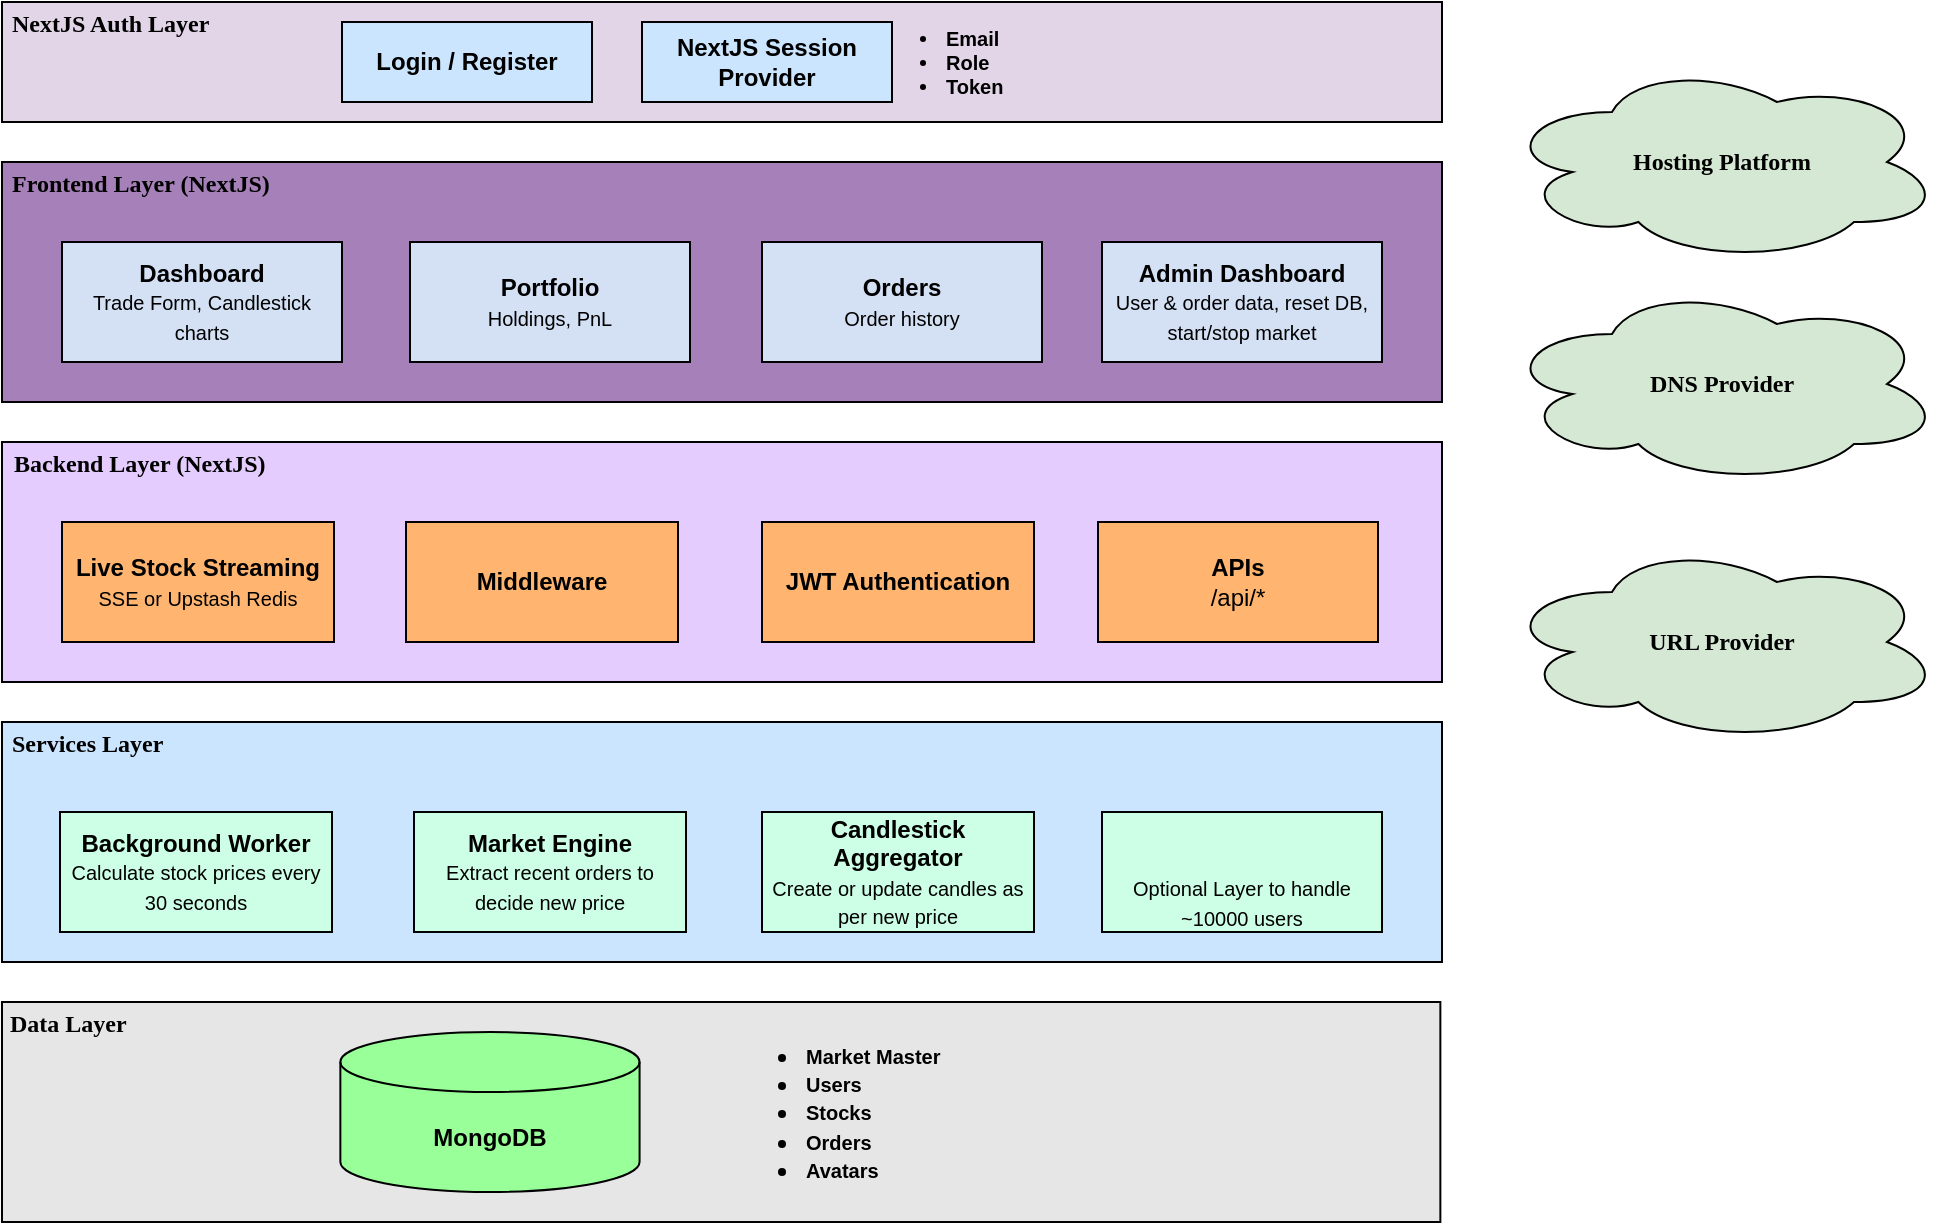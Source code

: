 <mxfile version="26.2.12">
  <diagram name="Page-1" id="iHzuc94a7bIdpqyQLQes">
    <mxGraphModel dx="1491" dy="803" grid="1" gridSize="10" guides="1" tooltips="1" connect="1" arrows="1" fold="1" page="1" pageScale="1" pageWidth="1654" pageHeight="1169" math="0" shadow="0">
      <root>
        <mxCell id="0" />
        <mxCell id="1" parent="0" />
        <mxCell id="ckjLgbegrsCgD_Uwbawi-121" value="&lt;b&gt;&lt;font face=&quot;Verdana&quot;&gt;Hosting Platform&lt;/font&gt;&lt;/b&gt;" style="ellipse;shape=cloud;whiteSpace=wrap;html=1;fillColor=#D5E8D4;" vertex="1" parent="1">
          <mxGeometry x="850" y="180" width="220" height="100" as="geometry" />
        </mxCell>
        <mxCell id="ckjLgbegrsCgD_Uwbawi-63" value="" style="rounded=0;whiteSpace=wrap;html=1;fillColor=#CCE5FF;" vertex="1" parent="1">
          <mxGeometry x="100" y="510" width="720" height="120" as="geometry" />
        </mxCell>
        <mxCell id="ckjLgbegrsCgD_Uwbawi-70" value="Services Layer" style="text;html=1;align=left;verticalAlign=middle;whiteSpace=wrap;rounded=0;fontStyle=1;fontFamily=Verdana;" vertex="1" parent="1">
          <mxGeometry x="103" y="511" width="160" height="20" as="geometry" />
        </mxCell>
        <mxCell id="ckjLgbegrsCgD_Uwbawi-94" value="&lt;b&gt;Market Engine&lt;/b&gt;&lt;div&gt;&lt;font style=&quot;font-size: 10px;&quot;&gt;Extract recent orders to decide new price&lt;/font&gt;&lt;/div&gt;" style="rounded=0;whiteSpace=wrap;html=1;fillColor=#CCFFE6;" vertex="1" parent="1">
          <mxGeometry x="306" y="555" width="136" height="60" as="geometry" />
        </mxCell>
        <mxCell id="ckjLgbegrsCgD_Uwbawi-95" value="&lt;font style=&quot;font-size: 12px;&quot;&gt;&lt;b style=&quot;&quot;&gt;Candlestick Aggregator&lt;/b&gt;&lt;/font&gt;&lt;div&gt;&lt;font style=&quot;font-size: 10px;&quot;&gt;Create or update candles as per new price&lt;/font&gt;&lt;/div&gt;" style="rounded=0;whiteSpace=wrap;html=1;fillColor=#CCFFE6;" vertex="1" parent="1">
          <mxGeometry x="480" y="555" width="136" height="60" as="geometry" />
        </mxCell>
        <mxCell id="ckjLgbegrsCgD_Uwbawi-91" value="" style="group;fillColor=#CCFFE6;container=0;" vertex="1" connectable="0" parent="1">
          <mxGeometry x="650" y="555" width="140" height="60" as="geometry" />
        </mxCell>
        <mxCell id="ckjLgbegrsCgD_Uwbawi-62" value="" style="rounded=0;whiteSpace=wrap;html=1;fillColor=#E5CCFF;" vertex="1" parent="1">
          <mxGeometry x="100" y="370" width="720" height="120" as="geometry" />
        </mxCell>
        <mxCell id="ckjLgbegrsCgD_Uwbawi-69" value="Backend Layer (NextJS)" style="text;html=1;align=left;verticalAlign=middle;whiteSpace=wrap;rounded=0;fontStyle=1;fontFamily=Verdana;" vertex="1" parent="1">
          <mxGeometry x="104" y="371" width="186" height="20" as="geometry" />
        </mxCell>
        <mxCell id="ckjLgbegrsCgD_Uwbawi-84" value="&lt;b&gt;Live Stock Streaming&lt;/b&gt;&lt;div&gt;&lt;font size=&quot;1&quot;&gt;SSE or Upstash Redis&lt;/font&gt;&lt;/div&gt;" style="rounded=0;whiteSpace=wrap;html=1;fillColor=#FFB570;" vertex="1" parent="1">
          <mxGeometry x="130" y="410" width="136" height="60" as="geometry" />
        </mxCell>
        <mxCell id="ckjLgbegrsCgD_Uwbawi-87" value="&lt;b&gt;Middleware&lt;/b&gt;" style="rounded=0;whiteSpace=wrap;html=1;fillColor=#FFB570;" vertex="1" parent="1">
          <mxGeometry x="302" y="410" width="136" height="60" as="geometry" />
        </mxCell>
        <mxCell id="ckjLgbegrsCgD_Uwbawi-86" value="&lt;b&gt;JWT Authentication&lt;/b&gt;" style="rounded=0;whiteSpace=wrap;html=1;fillColor=#FFB570;" vertex="1" parent="1">
          <mxGeometry x="480" y="410" width="136" height="60" as="geometry" />
        </mxCell>
        <mxCell id="ckjLgbegrsCgD_Uwbawi-83" value="&lt;b&gt;APIs&lt;/b&gt;&lt;div&gt;/api/*&lt;/div&gt;" style="rounded=0;whiteSpace=wrap;html=1;fillColor=#FFB570;" vertex="1" parent="1">
          <mxGeometry x="648" y="410" width="140" height="60" as="geometry" />
        </mxCell>
        <mxCell id="ckjLgbegrsCgD_Uwbawi-61" value="" style="rounded=0;whiteSpace=wrap;html=1;fillColor=#A680B8;" vertex="1" parent="1">
          <mxGeometry x="100" y="230" width="720" height="120" as="geometry" />
        </mxCell>
        <mxCell id="ckjLgbegrsCgD_Uwbawi-68" value="Frontend Layer (NextJS)" style="text;html=1;align=left;verticalAlign=middle;whiteSpace=wrap;rounded=0;fontStyle=1;fontFamily=Verdana;" vertex="1" parent="1">
          <mxGeometry x="103" y="231" width="177" height="20" as="geometry" />
        </mxCell>
        <mxCell id="ckjLgbegrsCgD_Uwbawi-76" value="&lt;b&gt;Dashboard&lt;/b&gt;&lt;div&gt;&lt;font style=&quot;font-size: 10px;&quot;&gt;Trade Form, Candlestick charts&lt;/font&gt;&lt;/div&gt;" style="rounded=0;whiteSpace=wrap;html=1;fillColor=#D4E1F5;" vertex="1" parent="1">
          <mxGeometry x="130" y="270" width="140" height="60" as="geometry" />
        </mxCell>
        <mxCell id="ckjLgbegrsCgD_Uwbawi-77" value="&lt;b&gt;Portfolio&lt;/b&gt;&lt;div&gt;&lt;font style=&quot;font-size: 10px;&quot;&gt;Holdings, PnL&lt;/font&gt;&lt;/div&gt;" style="rounded=0;whiteSpace=wrap;html=1;fillColor=#D4E1F5;" vertex="1" parent="1">
          <mxGeometry x="304" y="270" width="140" height="60" as="geometry" />
        </mxCell>
        <mxCell id="ckjLgbegrsCgD_Uwbawi-78" value="&lt;b&gt;Orders&lt;/b&gt;&lt;div&gt;&lt;font style=&quot;font-size: 10px;&quot;&gt;Order history&lt;/font&gt;&lt;/div&gt;" style="rounded=0;whiteSpace=wrap;html=1;fillColor=#D4E1F5;" vertex="1" parent="1">
          <mxGeometry x="480" y="270" width="140" height="60" as="geometry" />
        </mxCell>
        <mxCell id="ckjLgbegrsCgD_Uwbawi-79" value="&lt;b&gt;Admin Dashboard&lt;/b&gt;&lt;div&gt;&lt;font style=&quot;font-size: 10px;&quot;&gt;User &amp;amp; order data, reset DB, start/stop market&lt;/font&gt;&lt;/div&gt;" style="rounded=0;whiteSpace=wrap;html=1;fillColor=#D4E1F5;" vertex="1" parent="1">
          <mxGeometry x="650" y="270" width="140" height="60" as="geometry" />
        </mxCell>
        <mxCell id="ckjLgbegrsCgD_Uwbawi-71" value="" style="rounded=0;whiteSpace=wrap;html=1;fillColor=#E6E6E6;" vertex="1" parent="1">
          <mxGeometry x="99.997" y="650" width="719.183" height="110" as="geometry" />
        </mxCell>
        <mxCell id="ckjLgbegrsCgD_Uwbawi-72" value="Data Layer" style="text;html=1;align=left;verticalAlign=middle;whiteSpace=wrap;rounded=0;fontStyle=1;fontFamily=Verdana;" vertex="1" parent="1">
          <mxGeometry x="102.18" y="651" width="130.76" height="20" as="geometry" />
        </mxCell>
        <mxCell id="ckjLgbegrsCgD_Uwbawi-109" value="&lt;b&gt;MongoDB&lt;/b&gt;" style="shape=cylinder3;whiteSpace=wrap;html=1;boundedLbl=1;backgroundOutline=1;size=15;fillColor=#99FF99;" vertex="1" parent="1">
          <mxGeometry x="269.18" y="665" width="149.61" height="80" as="geometry" />
        </mxCell>
        <mxCell id="ckjLgbegrsCgD_Uwbawi-110" value="&lt;ul&gt;&lt;li&gt;&lt;font style=&quot;font-size: 10px;&quot;&gt;&lt;b&gt;Market Master&lt;/b&gt;&lt;/font&gt;&lt;/li&gt;&lt;li&gt;&lt;font style=&quot;font-size: 10px;&quot;&gt;&lt;b&gt;Users&lt;/b&gt;&lt;/font&gt;&lt;/li&gt;&lt;li&gt;&lt;font style=&quot;font-size: 10px;&quot;&gt;&lt;b&gt;Stocks&lt;/b&gt;&lt;/font&gt;&lt;/li&gt;&lt;li&gt;&lt;font style=&quot;font-size: 10px;&quot;&gt;&lt;b&gt;Orders&lt;/b&gt;&lt;/font&gt;&lt;/li&gt;&lt;li&gt;&lt;font style=&quot;font-size: 10px;&quot;&gt;&lt;b&gt;Avatars&lt;/b&gt;&lt;/font&gt;&lt;/li&gt;&lt;/ul&gt;" style="text;html=1;align=left;verticalAlign=middle;whiteSpace=wrap;rounded=0;" vertex="1" parent="1">
          <mxGeometry x="459.79" y="662.5" width="119.59" height="85" as="geometry" />
        </mxCell>
        <mxCell id="ckjLgbegrsCgD_Uwbawi-114" value="" style="shape=image;verticalLabelPosition=bottom;labelBackgroundColor=default;verticalAlign=top;aspect=fixed;imageAspect=0;image=https://upload.wikimedia.org/wikipedia/commons/0/00/Mongodb.png;" vertex="1" parent="1">
          <mxGeometry x="708.18" y="651" width="100" height="33.33" as="geometry" />
        </mxCell>
        <mxCell id="ckjLgbegrsCgD_Uwbawi-115" value="" style="shape=image;verticalLabelPosition=bottom;labelBackgroundColor=default;verticalAlign=top;aspect=fixed;imageAspect=0;image=https://www.svgrepo.com/show/354113/nextjs-icon.svg;" vertex="1" parent="1">
          <mxGeometry x="790" y="240" width="20" height="20" as="geometry" />
        </mxCell>
        <mxCell id="ckjLgbegrsCgD_Uwbawi-116" value="" style="shape=image;verticalLabelPosition=bottom;labelBackgroundColor=default;verticalAlign=top;aspect=fixed;imageAspect=0;image=https://www.svgrepo.com/show/354113/nextjs-icon.svg;" vertex="1" parent="1">
          <mxGeometry x="790" y="380" width="20" height="20" as="geometry" />
        </mxCell>
        <mxCell id="ckjLgbegrsCgD_Uwbawi-118" value="" style="shape=image;verticalLabelPosition=bottom;labelBackgroundColor=default;verticalAlign=top;aspect=fixed;imageAspect=0;image=https://www.svgrepo.com/show/354113/nextjs-icon.svg;" vertex="1" parent="1">
          <mxGeometry x="790" y="520" width="20" height="20" as="geometry" />
        </mxCell>
        <mxCell id="ckjLgbegrsCgD_Uwbawi-60" value="" style="rounded=0;whiteSpace=wrap;html=1;fillColor=#E1D5E7;" vertex="1" parent="1">
          <mxGeometry x="100" y="150" width="720" height="60" as="geometry" />
        </mxCell>
        <mxCell id="ckjLgbegrsCgD_Uwbawi-67" value="NextJS Auth Layer" style="text;html=1;align=left;verticalAlign=middle;whiteSpace=wrap;rounded=0;fontStyle=1;fontFamily=Verdana;" vertex="1" parent="1">
          <mxGeometry x="103" y="151" width="130.909" height="20" as="geometry" />
        </mxCell>
        <mxCell id="ckjLgbegrsCgD_Uwbawi-80" value="&lt;b&gt;Login / Register&lt;/b&gt;" style="rounded=0;whiteSpace=wrap;html=1;fillColor=#CCE5FF;" vertex="1" parent="1">
          <mxGeometry x="270" y="160" width="125" height="40" as="geometry" />
        </mxCell>
        <mxCell id="ckjLgbegrsCgD_Uwbawi-73" value="&lt;b&gt;NextJS Session Provider&lt;/b&gt;" style="rounded=0;whiteSpace=wrap;html=1;fillColor=#CCE5FF;" vertex="1" parent="1">
          <mxGeometry x="420" y="160" width="125" height="40" as="geometry" />
        </mxCell>
        <mxCell id="ckjLgbegrsCgD_Uwbawi-75" value="&lt;ul&gt;&lt;li&gt;&lt;b&gt;Email&lt;/b&gt;&lt;/li&gt;&lt;li&gt;&lt;b&gt;Role&lt;/b&gt;&lt;/li&gt;&lt;li&gt;&lt;b&gt;Token&lt;/b&gt;&lt;/li&gt;&lt;/ul&gt;" style="text;html=1;align=left;verticalAlign=middle;whiteSpace=wrap;rounded=0;fontSize=10;" vertex="1" parent="1">
          <mxGeometry x="530" y="160" width="120" height="40" as="geometry" />
        </mxCell>
        <mxCell id="ckjLgbegrsCgD_Uwbawi-117" value="" style="shape=image;verticalLabelPosition=bottom;labelBackgroundColor=default;verticalAlign=top;aspect=fixed;imageAspect=0;image=https://www.svgrepo.com/show/354113/nextjs-icon.svg;" vertex="1" parent="1">
          <mxGeometry x="790" y="160" width="20" height="20" as="geometry" />
        </mxCell>
        <mxCell id="ckjLgbegrsCgD_Uwbawi-119" value="" style="shape=image;verticalLabelPosition=bottom;labelBackgroundColor=default;verticalAlign=top;aspect=fixed;imageAspect=0;image=https://georgian.io/wp-content/uploads/2025/01/Render-Logo-for-Companies-Page.png;" vertex="1" parent="1">
          <mxGeometry x="919.46" y="230" width="81.08" height="34.6" as="geometry" />
        </mxCell>
        <mxCell id="ckjLgbegrsCgD_Uwbawi-125" value="&lt;b&gt;&lt;font face=&quot;Verdana&quot;&gt;URL Provider&lt;/font&gt;&lt;/b&gt;" style="ellipse;shape=cloud;whiteSpace=wrap;html=1;fillColor=#D5E8D4;" vertex="1" parent="1">
          <mxGeometry x="850" y="420" width="220" height="100" as="geometry" />
        </mxCell>
        <mxCell id="ckjLgbegrsCgD_Uwbawi-126" value="" style="shape=image;verticalLabelPosition=bottom;labelBackgroundColor=default;verticalAlign=top;aspect=fixed;imageAspect=0;image=https://1000logos.net/wp-content/uploads/2023/01/Godaddy-logo.png;" vertex="1" parent="1">
          <mxGeometry x="919.46" y="470" width="81.08" height="34.6" as="geometry" />
        </mxCell>
        <mxCell id="ckjLgbegrsCgD_Uwbawi-130" value="&lt;b&gt;&lt;font face=&quot;Verdana&quot;&gt;DNS Provider&lt;/font&gt;&lt;/b&gt;" style="ellipse;shape=cloud;whiteSpace=wrap;html=1;fillColor=#D5E8D4;" vertex="1" parent="1">
          <mxGeometry x="850" y="291" width="220" height="100" as="geometry" />
        </mxCell>
        <mxCell id="ckjLgbegrsCgD_Uwbawi-131" value="" style="shape=image;verticalLabelPosition=bottom;labelBackgroundColor=default;verticalAlign=top;aspect=fixed;imageAspect=0;image=https://upload.wikimedia.org/wikipedia/commons/thumb/4/4b/Cloudflare_Logo.svg/2560px-Cloudflare_Logo.svg.png;" vertex="1" parent="1">
          <mxGeometry x="940" y="349.77" width="60.54" height="25.83" as="geometry" />
        </mxCell>
        <mxCell id="ckjLgbegrsCgD_Uwbawi-134" value="&lt;font style=&quot;font-size: 12px;&quot;&gt;&lt;b style=&quot;&quot;&gt;Background Worker&lt;/b&gt;&lt;/font&gt;&lt;div&gt;&lt;font style=&quot;font-size: 10px;&quot;&gt;Calculate stock prices every 30 seconds&lt;/font&gt;&lt;/div&gt;" style="rounded=0;whiteSpace=wrap;html=1;fillColor=#CCFFE6;" vertex="1" parent="1">
          <mxGeometry x="129" y="555" width="136" height="60" as="geometry" />
        </mxCell>
        <mxCell id="ckjLgbegrsCgD_Uwbawi-90" value="" style="rounded=0;whiteSpace=wrap;html=1;fillColor=#CCFFE6;" vertex="1" parent="1">
          <mxGeometry x="650" y="555" width="140" height="60" as="geometry" />
        </mxCell>
        <mxCell id="ckjLgbegrsCgD_Uwbawi-81" value="" style="shape=image;verticalLabelPosition=bottom;labelBackgroundColor=default;verticalAlign=top;aspect=fixed;imageAspect=0;image=https://upstash.com/logo/upstash-white-bg.png;" vertex="1" parent="1">
          <mxGeometry x="678.96" y="561.27" width="82.09" height="23.73" as="geometry" />
        </mxCell>
        <mxCell id="ckjLgbegrsCgD_Uwbawi-96" value="&lt;font style=&quot;font-size: 10px;&quot;&gt;Optional Layer to handle ~10000 users&lt;/font&gt;" style="text;html=1;align=center;verticalAlign=middle;whiteSpace=wrap;rounded=0;" vertex="1" parent="1">
          <mxGeometry x="660" y="585" width="120" height="30" as="geometry" />
        </mxCell>
      </root>
    </mxGraphModel>
  </diagram>
</mxfile>
